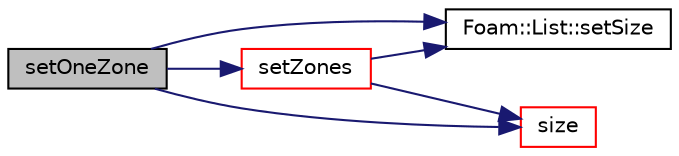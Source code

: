 digraph "setOneZone"
{
  bgcolor="transparent";
  edge [fontname="Helvetica",fontsize="10",labelfontname="Helvetica",labelfontsize="10"];
  node [fontname="Helvetica",fontsize="10",shape=record];
  rankdir="LR";
  Node2453 [label="setOneZone",height=0.2,width=0.4,color="black", fillcolor="grey75", style="filled", fontcolor="black"];
  Node2453 -> Node2454 [color="midnightblue",fontsize="10",style="solid",fontname="Helvetica"];
  Node2454 [label="Foam::List::setSize",height=0.2,width=0.4,color="black",URL="$a26833.html#aedb985ffeaf1bdbfeccc2a8730405703",tooltip="Reset size of List. "];
  Node2453 -> Node2455 [color="midnightblue",fontsize="10",style="solid",fontname="Helvetica"];
  Node2455 [label="setZones",height=0.2,width=0.4,color="red",URL="$a30841.html#ace932e14750294b98603488f885b1503",tooltip="Set zone ids and zones. "];
  Node2455 -> Node2454 [color="midnightblue",fontsize="10",style="solid",fontname="Helvetica"];
  Node2455 -> Node2456 [color="midnightblue",fontsize="10",style="solid",fontname="Helvetica"];
  Node2456 [label="size",height=0.2,width=0.4,color="red",URL="$a30841.html#a9facbf0a118d395c89884e45a5ca4e4b",tooltip="The surface size is the number of faces. "];
  Node2453 -> Node2456 [color="midnightblue",fontsize="10",style="solid",fontname="Helvetica"];
}
